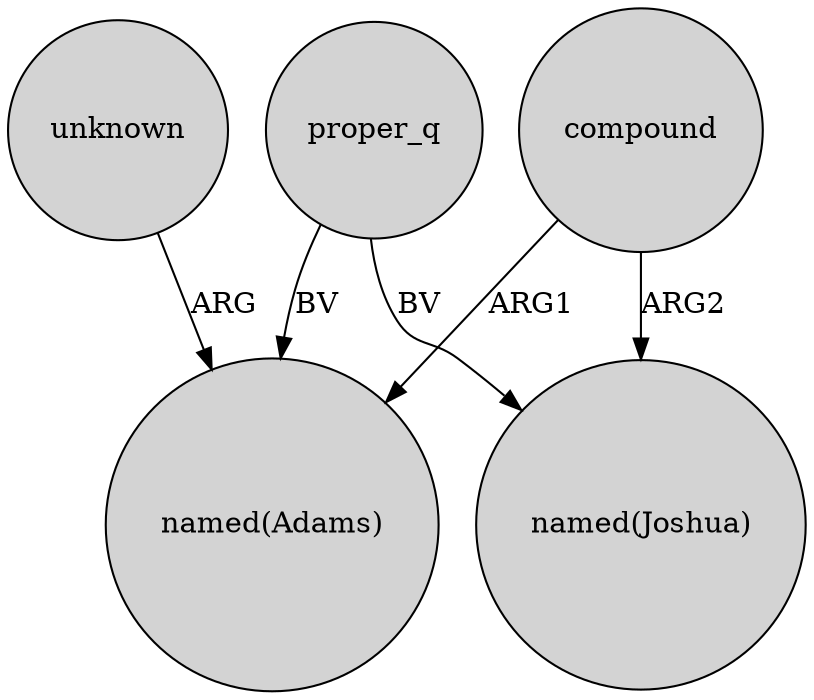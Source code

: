 digraph {
	node [shape=circle style=filled]
	compound -> "named(Adams)" [label=ARG1]
	proper_q -> "named(Adams)" [label=BV]
	compound -> "named(Joshua)" [label=ARG2]
	proper_q -> "named(Joshua)" [label=BV]
	unknown -> "named(Adams)" [label=ARG]
}
